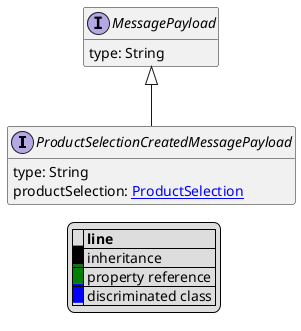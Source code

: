 @startuml

hide empty fields
hide empty methods
legend
|= |= line |
|<back:black>   </back>| inheritance |
|<back:green>   </back>| property reference |
|<back:blue>   </back>| discriminated class |
endlegend
interface ProductSelectionCreatedMessagePayload [[ProductSelectionCreatedMessagePayload.svg]] extends MessagePayload {
    type: String
    productSelection: [[ProductSelection.svg ProductSelection]]
}
interface MessagePayload [[MessagePayload.svg]]  {
    type: String
}





@enduml
